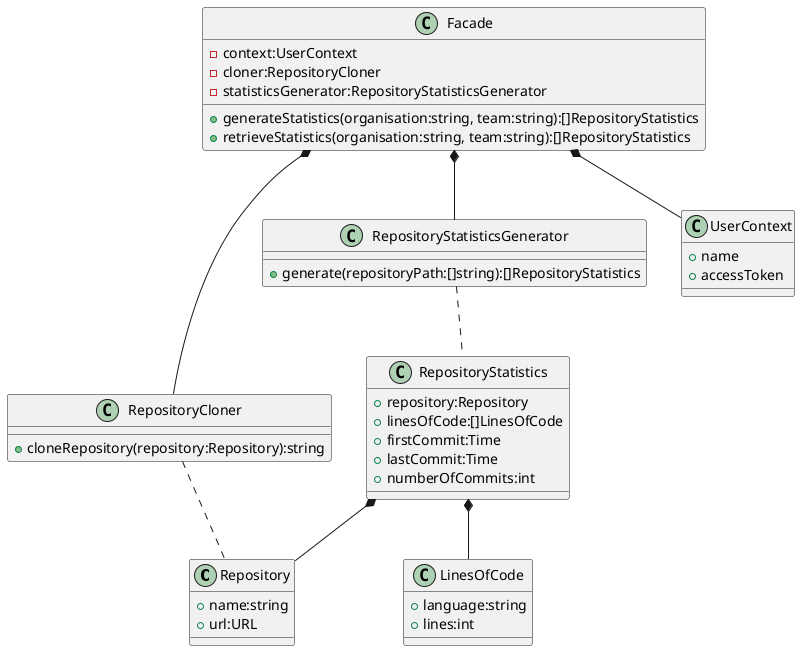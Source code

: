 @startuml

class Repository {
  {field} + name:string
  {field} + url:URL
}

class LinesOfCode {
  {field} + language:string
  {field} + lines:int
}

class RepositoryStatistics {
  {field} + repository:Repository
  {field} + linesOfCode:[]LinesOfCode
  {field} + firstCommit:Time
  {field} + lastCommit:Time
  {field} + numberOfCommits:int
}

class RepositoryCloner {
  {method} + cloneRepository(repository:Repository):string
}

class RepositoryStatisticsGenerator {
  {method} + generate(repositoryPath:[]string):[]RepositoryStatistics
}

class UserContext {
  {field} + name
  {field} + accessToken
}

class Facade {
  {field} - context:UserContext
  {field} - cloner:RepositoryCloner
  {field} - statisticsGenerator:RepositoryStatisticsGenerator

  {method} + generateStatistics(organisation:string, team:string):[]RepositoryStatistics
  {method} + retrieveStatistics(organisation:string, team:string):[]RepositoryStatistics
}

RepositoryStatistics *-- Repository
RepositoryStatistics *-- LinesOfCode
RepositoryCloner .. Repository
RepositoryStatisticsGenerator .. RepositoryStatistics
Facade *-- UserContext
Facade *-- RepositoryCloner
Facade *-- RepositoryStatisticsGenerator
@enduml
